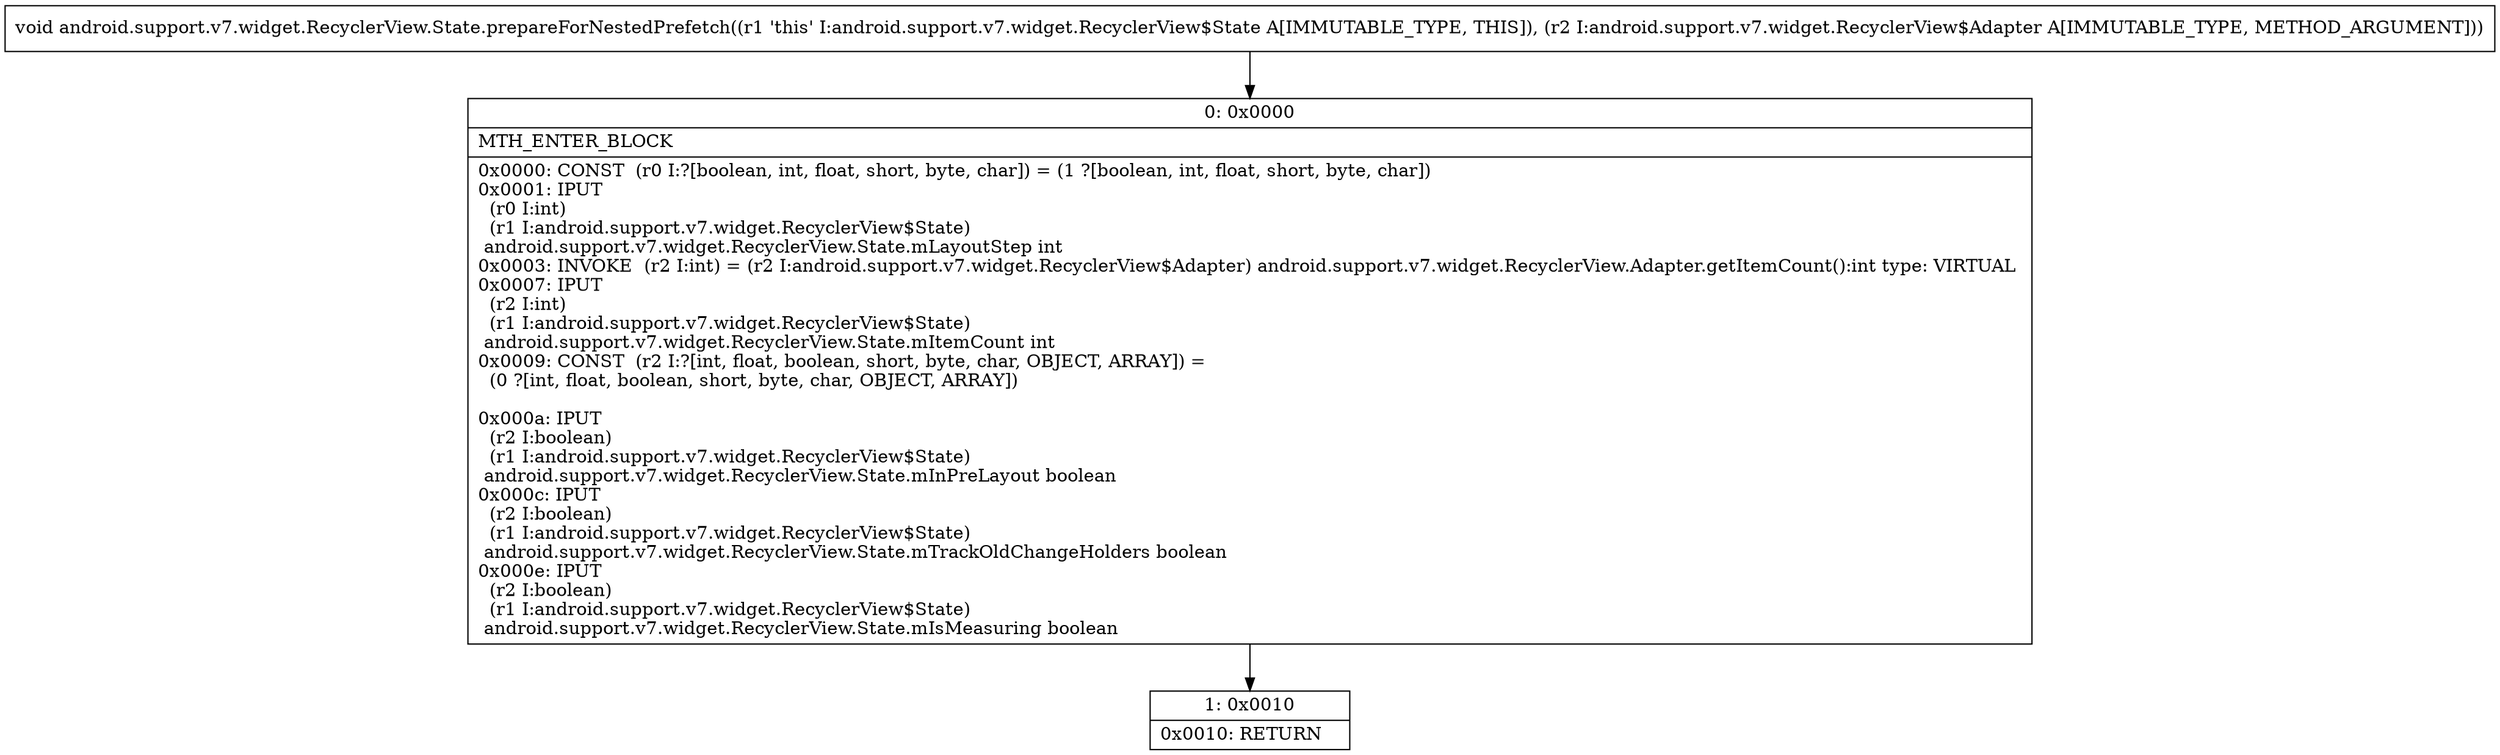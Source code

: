 digraph "CFG forandroid.support.v7.widget.RecyclerView.State.prepareForNestedPrefetch(Landroid\/support\/v7\/widget\/RecyclerView$Adapter;)V" {
Node_0 [shape=record,label="{0\:\ 0x0000|MTH_ENTER_BLOCK\l|0x0000: CONST  (r0 I:?[boolean, int, float, short, byte, char]) = (1 ?[boolean, int, float, short, byte, char]) \l0x0001: IPUT  \l  (r0 I:int)\l  (r1 I:android.support.v7.widget.RecyclerView$State)\l android.support.v7.widget.RecyclerView.State.mLayoutStep int \l0x0003: INVOKE  (r2 I:int) = (r2 I:android.support.v7.widget.RecyclerView$Adapter) android.support.v7.widget.RecyclerView.Adapter.getItemCount():int type: VIRTUAL \l0x0007: IPUT  \l  (r2 I:int)\l  (r1 I:android.support.v7.widget.RecyclerView$State)\l android.support.v7.widget.RecyclerView.State.mItemCount int \l0x0009: CONST  (r2 I:?[int, float, boolean, short, byte, char, OBJECT, ARRAY]) = \l  (0 ?[int, float, boolean, short, byte, char, OBJECT, ARRAY])\l \l0x000a: IPUT  \l  (r2 I:boolean)\l  (r1 I:android.support.v7.widget.RecyclerView$State)\l android.support.v7.widget.RecyclerView.State.mInPreLayout boolean \l0x000c: IPUT  \l  (r2 I:boolean)\l  (r1 I:android.support.v7.widget.RecyclerView$State)\l android.support.v7.widget.RecyclerView.State.mTrackOldChangeHolders boolean \l0x000e: IPUT  \l  (r2 I:boolean)\l  (r1 I:android.support.v7.widget.RecyclerView$State)\l android.support.v7.widget.RecyclerView.State.mIsMeasuring boolean \l}"];
Node_1 [shape=record,label="{1\:\ 0x0010|0x0010: RETURN   \l}"];
MethodNode[shape=record,label="{void android.support.v7.widget.RecyclerView.State.prepareForNestedPrefetch((r1 'this' I:android.support.v7.widget.RecyclerView$State A[IMMUTABLE_TYPE, THIS]), (r2 I:android.support.v7.widget.RecyclerView$Adapter A[IMMUTABLE_TYPE, METHOD_ARGUMENT])) }"];
MethodNode -> Node_0;
Node_0 -> Node_1;
}


